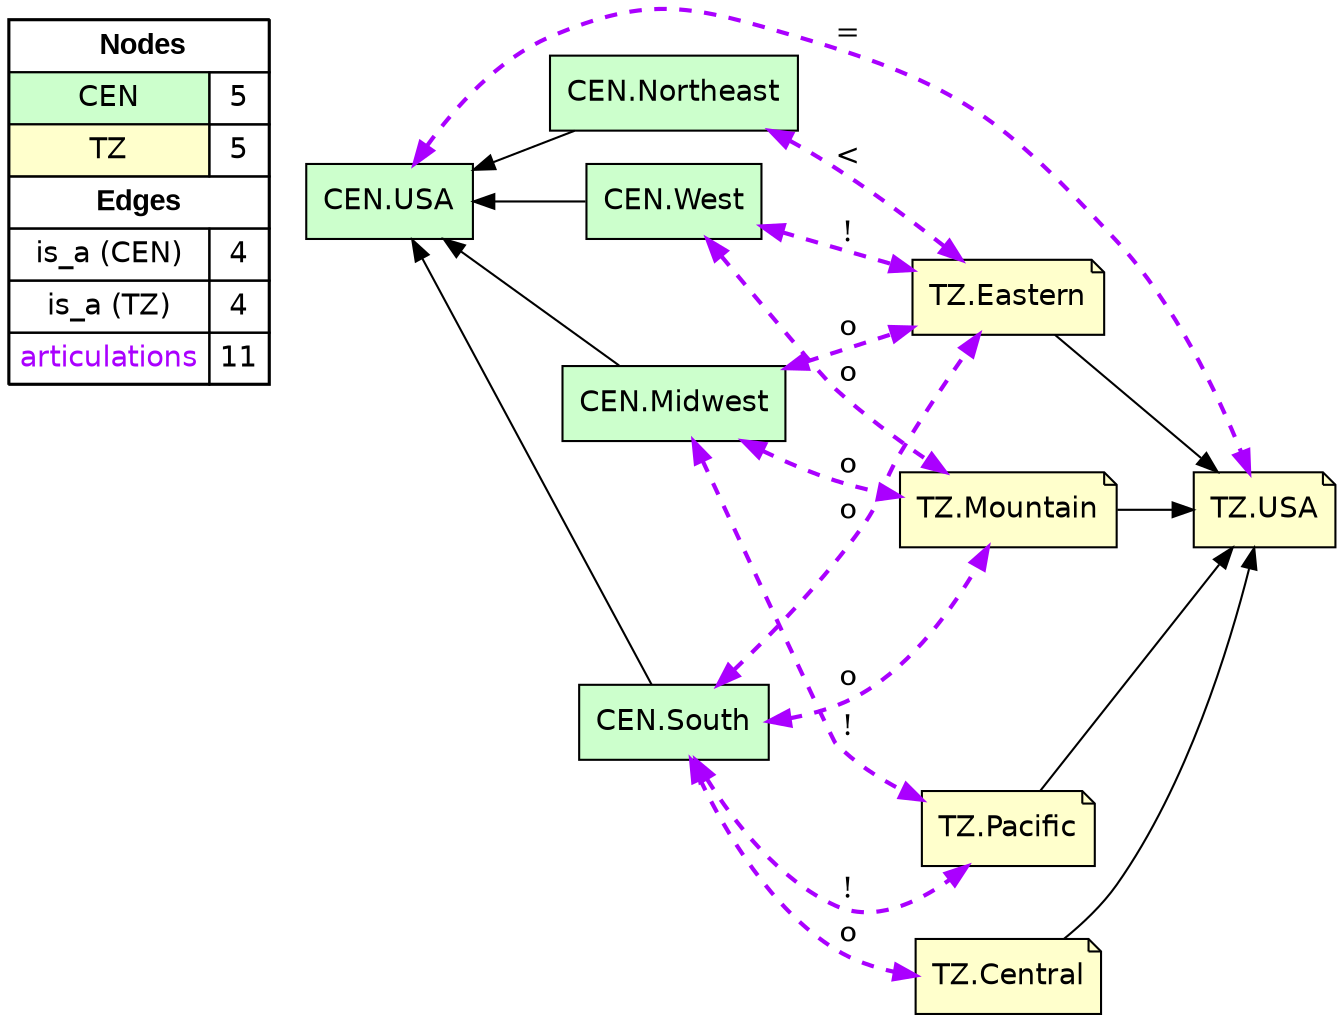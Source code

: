 digraph{
rankdir=LR
node[shape=circle style=filled fillcolor="#FFFFFF"] 
node[shape=box style=filled fillcolor="#CCFFCC" fontname="helvetica"] 
"CEN.Northeast"
"CEN.Midwest"
"CEN.South"
"CEN.USA"
"CEN.West"
node[shape=circle style=filled fillcolor="#FFFFFF"] 
node[shape=note style=filled fillcolor="#FFFFCC" fontname="helvetica"] 
"TZ.Eastern"
"TZ.Mountain"
"TZ.Pacific"
"TZ.Central"
"TZ.USA"
edge[style=solid color="#000000" constraint=true penwidth=1 dir=forward]
edge[style=solid color="#000000" constraint=true penwidth=1 dir=forward]
"CEN.USA" -> "CEN.West" [dir=back]
"CEN.USA" -> "CEN.Midwest" [dir=back]
"CEN.USA" -> "CEN.Northeast" [dir=back]
"CEN.USA" -> "CEN.South" [dir=back]
edge[style=solid color="#000000" constraint=true penwidth=1 dir=forward]
edge[style=solid color="#000000" constraint=true penwidth=1 dir=forward]
"TZ.Pacific" -> "TZ.USA"
"TZ.Eastern" -> "TZ.USA"
"TZ.Mountain" -> "TZ.USA"
"TZ.Central" -> "TZ.USA"
edge[style=solid color="#000000" constraint=true penwidth=1 dir=forward]
edge[style=dashed color="#AA00FF" constraint=true penwidth=2 dir=both]
"CEN.West" -> "TZ.Eastern" [label="!"]
"CEN.West" -> "TZ.Mountain" [label="o"]
"CEN.Midwest" -> "TZ.Mountain" [label="o"]
"CEN.South" -> "TZ.Mountain" [label="o"]
"CEN.Northeast" -> "TZ.Eastern" [label="<"]
"CEN.Midwest" -> "TZ.Pacific" [label="!"]
"CEN.South" -> "TZ.Pacific" [label="!"]
"CEN.South" -> "TZ.Central" [label="o"]
"CEN.Midwest" -> "TZ.Eastern" [label="o"]
"CEN.USA" -> "TZ.USA" [label="="]
"CEN.South" -> "TZ.Eastern" [label="o"]
node[shape=box] 
{rank=source Legend [fillcolor= white margin=0 label=< 
 <TABLE BORDER="0" CELLBORDER="1" CELLSPACING="0" CELLPADDING="4"> 
<TR> <TD COLSPAN="2"><font face="Arial Black"> Nodes</font></TD> </TR> 
<TR> 
 <TD bgcolor="#CCFFCC" fontname="helvetica">CEN</TD> 
 <TD>5</TD> 
 </TR> 
<TR> 
 <TD bgcolor="#FFFFCC" fontname="helvetica">TZ</TD> 
 <TD>5</TD> 
 </TR> 
<TR> <TD COLSPAN="2"><font face = "Arial Black"> Edges </font></TD> </TR> 
<TR> 
 <TD><font color ="#000000">is_a (CEN)</font></TD><TD>4</TD>
</TR>
<TR> 
 <TD><font color ="#000000">is_a (TZ)</font></TD><TD>4</TD>
</TR>
<TR> 
 <TD><font color ="#AA00FF">articulations</font></TD><TD>11</TD>
</TR>
</TABLE> 
 >] } 
}